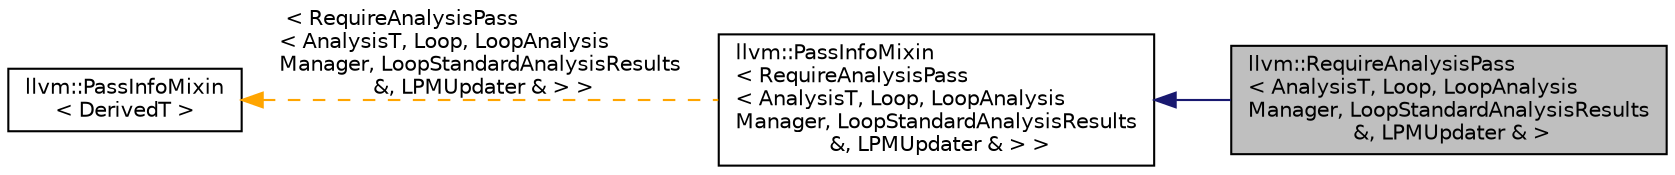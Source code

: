 digraph "llvm::RequireAnalysisPass&lt; AnalysisT, Loop, LoopAnalysisManager, LoopStandardAnalysisResults &amp;, LPMUpdater &amp; &gt;"
{
 // LATEX_PDF_SIZE
  bgcolor="transparent";
  edge [fontname="Helvetica",fontsize="10",labelfontname="Helvetica",labelfontsize="10"];
  node [fontname="Helvetica",fontsize="10",shape=record];
  rankdir="LR";
  Node1 [label="llvm::RequireAnalysisPass\l\< AnalysisT, Loop, LoopAnalysis\lManager, LoopStandardAnalysisResults\l &, LPMUpdater & \>",height=0.2,width=0.4,color="black", fillcolor="grey75", style="filled", fontcolor="black",tooltip="A partial specialization of the require analysis template pass to forward the extra parameters from a..."];
  Node2 -> Node1 [dir="back",color="midnightblue",fontsize="10",style="solid",fontname="Helvetica"];
  Node2 [label="llvm::PassInfoMixin\l\< RequireAnalysisPass\l\< AnalysisT, Loop, LoopAnalysis\lManager, LoopStandardAnalysisResults\l &, LPMUpdater & \> \>",height=0.2,width=0.4,color="black",URL="$structllvm_1_1PassInfoMixin.html",tooltip=" "];
  Node3 -> Node2 [dir="back",color="orange",fontsize="10",style="dashed",label=" \< RequireAnalysisPass\l\< AnalysisT, Loop, LoopAnalysis\lManager, LoopStandardAnalysisResults\l &, LPMUpdater & \> \>" ,fontname="Helvetica"];
  Node3 [label="llvm::PassInfoMixin\l\< DerivedT \>",height=0.2,width=0.4,color="black",URL="$structllvm_1_1PassInfoMixin.html",tooltip="A CRTP mix-in to automatically provide informational APIs needed for passes."];
}
